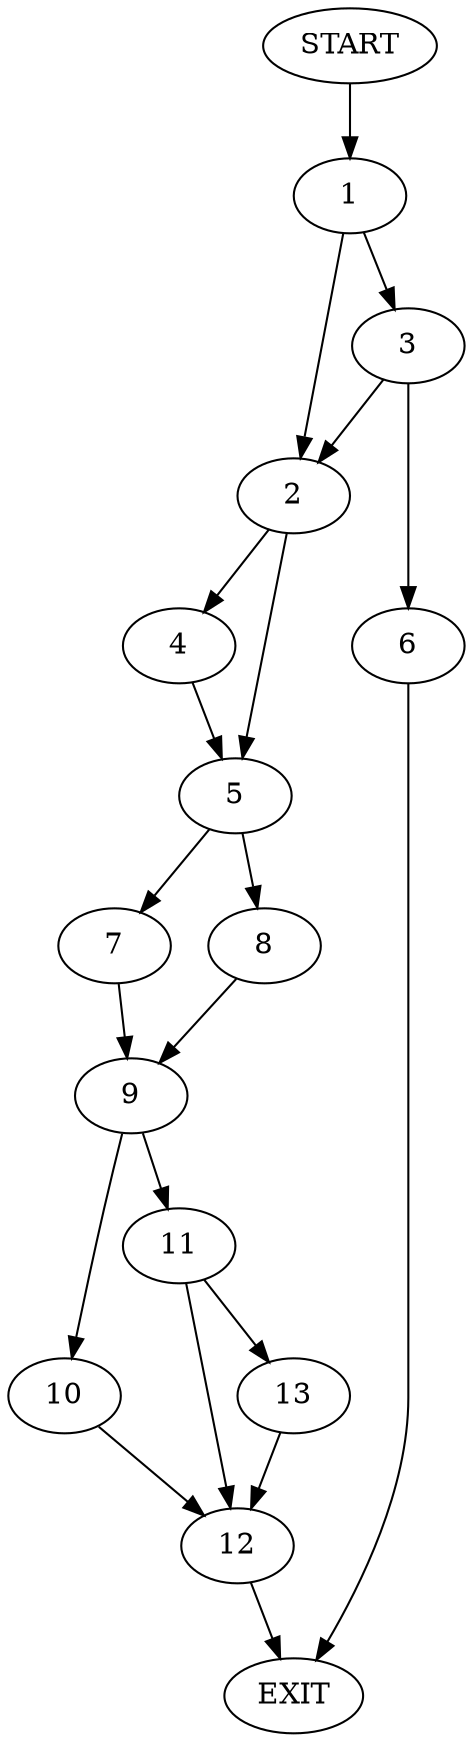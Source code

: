 digraph {
0 [label="START"]
14 [label="EXIT"]
0 -> 1
1 -> 2
1 -> 3
2 -> 4
2 -> 5
3 -> 2
3 -> 6
6 -> 14
5 -> 7
5 -> 8
4 -> 5
7 -> 9
8 -> 9
9 -> 10
9 -> 11
10 -> 12
11 -> 12
11 -> 13
12 -> 14
13 -> 12
}
